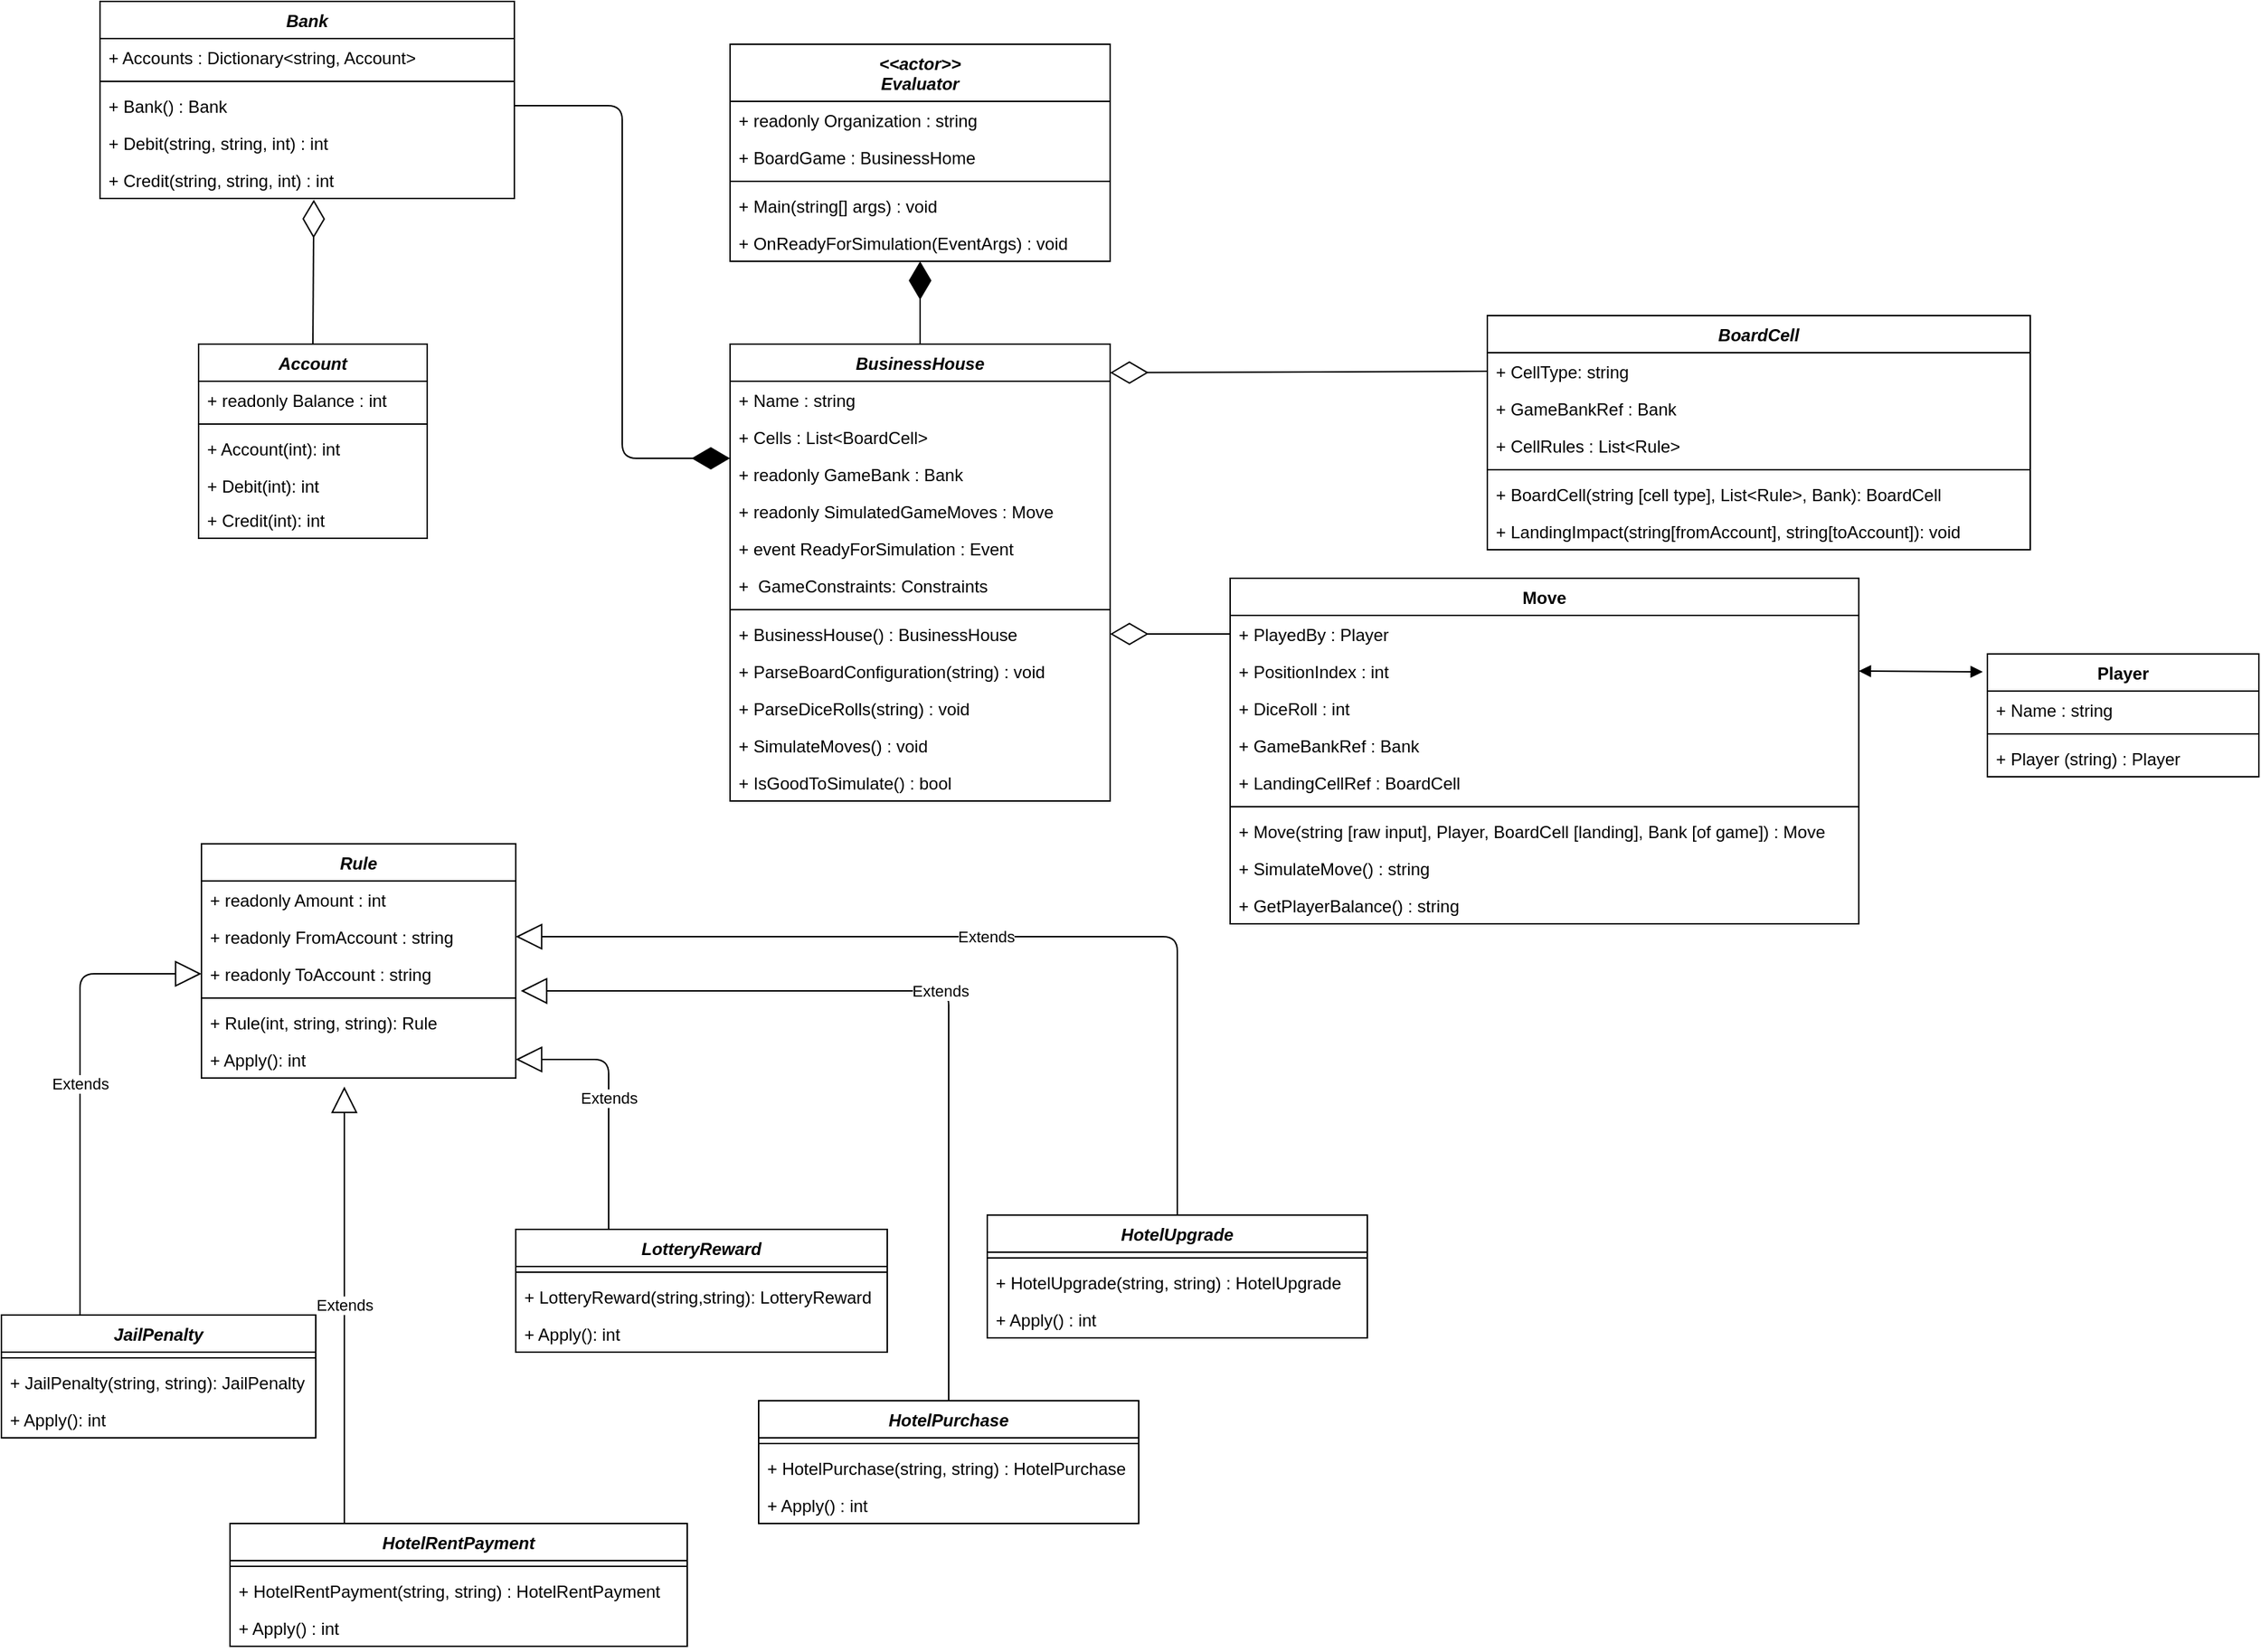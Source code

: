 <mxfile version="13.6.9" type="github">
  <diagram id="C5RBs43oDa-KdzZeNtuy" name="Page-1">
    <mxGraphModel dx="2129" dy="877" grid="1" gridSize="10" guides="1" tooltips="1" connect="1" arrows="1" fold="1" page="1" pageScale="1" pageWidth="827" pageHeight="1169" math="0" shadow="0">
      <root>
        <mxCell id="WIyWlLk6GJQsqaUBKTNV-0" />
        <mxCell id="WIyWlLk6GJQsqaUBKTNV-1" parent="WIyWlLk6GJQsqaUBKTNV-0" />
        <mxCell id="HihAyGA7tj-a0UvLhynq-6" value="" style="endArrow=diamondThin;endFill=1;endSize=24;html=1;exitX=0.5;exitY=0;exitDx=0;exitDy=0;entryX=0.5;entryY=1;entryDx=0;entryDy=0;" parent="WIyWlLk6GJQsqaUBKTNV-1" source="zkfFHV4jXpPFQw0GAbJ--17" target="zkfFHV4jXpPFQw0GAbJ--0" edge="1">
          <mxGeometry width="160" relative="1" as="geometry">
            <mxPoint x="646" y="250" as="sourcePoint" />
            <mxPoint x="636" y="220" as="targetPoint" />
          </mxGeometry>
        </mxCell>
        <mxCell id="zkfFHV4jXpPFQw0GAbJ--0" value="&lt;&lt;actor&gt;&gt;&#xa;Evaluator" style="swimlane;fontStyle=3;align=center;verticalAlign=top;childLayout=stackLayout;horizontal=1;startSize=40;horizontalStack=0;resizeParent=1;resizeLast=0;collapsible=1;marginBottom=0;rounded=0;shadow=0;strokeWidth=1;" parent="WIyWlLk6GJQsqaUBKTNV-1" vertex="1">
          <mxGeometry x="530" y="80" width="266" height="152" as="geometry">
            <mxRectangle x="230" y="140" width="160" height="26" as="alternateBounds" />
          </mxGeometry>
        </mxCell>
        <mxCell id="zkfFHV4jXpPFQw0GAbJ--2" value="+ readonly Organization : string" style="text;align=left;verticalAlign=top;spacingLeft=4;spacingRight=4;overflow=hidden;rotatable=0;points=[[0,0.5],[1,0.5]];portConstraint=eastwest;rounded=0;shadow=0;html=0;" parent="zkfFHV4jXpPFQw0GAbJ--0" vertex="1">
          <mxGeometry y="40" width="266" height="26" as="geometry" />
        </mxCell>
        <mxCell id="HihAyGA7tj-a0UvLhynq-4" value="+ BoardGame : BusinessHome" style="text;align=left;verticalAlign=top;spacingLeft=4;spacingRight=4;overflow=hidden;rotatable=0;points=[[0,0.5],[1,0.5]];portConstraint=eastwest;rounded=0;shadow=0;html=0;" parent="zkfFHV4jXpPFQw0GAbJ--0" vertex="1">
          <mxGeometry y="66" width="266" height="26" as="geometry" />
        </mxCell>
        <mxCell id="zkfFHV4jXpPFQw0GAbJ--4" value="" style="line;html=1;strokeWidth=1;align=left;verticalAlign=middle;spacingTop=-1;spacingLeft=3;spacingRight=3;rotatable=0;labelPosition=right;points=[];portConstraint=eastwest;" parent="zkfFHV4jXpPFQw0GAbJ--0" vertex="1">
          <mxGeometry y="92" width="266" height="8" as="geometry" />
        </mxCell>
        <mxCell id="zkfFHV4jXpPFQw0GAbJ--5" value="+ Main(string[] args) : void" style="text;align=left;verticalAlign=top;spacingLeft=4;spacingRight=4;overflow=hidden;rotatable=0;points=[[0,0.5],[1,0.5]];portConstraint=eastwest;" parent="zkfFHV4jXpPFQw0GAbJ--0" vertex="1">
          <mxGeometry y="100" width="266" height="26" as="geometry" />
        </mxCell>
        <mxCell id="FCZQPWacYkWtZC8OpduQ-38" value="+ OnReadyForSimulation(EventArgs) : void" style="text;align=left;verticalAlign=top;spacingLeft=4;spacingRight=4;overflow=hidden;rotatable=0;points=[[0,0.5],[1,0.5]];portConstraint=eastwest;rounded=0;shadow=0;html=0;" vertex="1" parent="zkfFHV4jXpPFQw0GAbJ--0">
          <mxGeometry y="126" width="266" height="26" as="geometry" />
        </mxCell>
        <mxCell id="zkfFHV4jXpPFQw0GAbJ--17" value="BusinessHouse" style="swimlane;fontStyle=3;align=center;verticalAlign=top;childLayout=stackLayout;horizontal=1;startSize=26;horizontalStack=0;resizeParent=1;resizeLast=0;collapsible=1;marginBottom=0;rounded=0;shadow=0;strokeWidth=1;" parent="WIyWlLk6GJQsqaUBKTNV-1" vertex="1">
          <mxGeometry x="530" y="290" width="266" height="320" as="geometry">
            <mxRectangle x="550" y="140" width="160" height="26" as="alternateBounds" />
          </mxGeometry>
        </mxCell>
        <mxCell id="DypdsGxrCisWI1uXqHy7-41" value="+ Name : string" style="text;align=left;verticalAlign=top;spacingLeft=4;spacingRight=4;overflow=hidden;rotatable=0;points=[[0,0.5],[1,0.5]];portConstraint=eastwest;rounded=0;shadow=0;html=0;" parent="zkfFHV4jXpPFQw0GAbJ--17" vertex="1">
          <mxGeometry y="26" width="266" height="26" as="geometry" />
        </mxCell>
        <mxCell id="DypdsGxrCisWI1uXqHy7-42" value="+ Cells : List&lt;BoardCell&gt;" style="text;align=left;verticalAlign=top;spacingLeft=4;spacingRight=4;overflow=hidden;rotatable=0;points=[[0,0.5],[1,0.5]];portConstraint=eastwest;rounded=0;shadow=0;html=0;" parent="zkfFHV4jXpPFQw0GAbJ--17" vertex="1">
          <mxGeometry y="52" width="266" height="26" as="geometry" />
        </mxCell>
        <mxCell id="DypdsGxrCisWI1uXqHy7-80" value="+ readonly GameBank : Bank" style="text;align=left;verticalAlign=top;spacingLeft=4;spacingRight=4;overflow=hidden;rotatable=0;points=[[0,0.5],[1,0.5]];portConstraint=eastwest;rounded=0;shadow=0;html=0;" parent="zkfFHV4jXpPFQw0GAbJ--17" vertex="1">
          <mxGeometry y="78" width="266" height="26" as="geometry" />
        </mxCell>
        <mxCell id="FCZQPWacYkWtZC8OpduQ-3" value="+ readonly SimulatedGameMoves : Move" style="text;align=left;verticalAlign=top;spacingLeft=4;spacingRight=4;overflow=hidden;rotatable=0;points=[[0,0.5],[1,0.5]];portConstraint=eastwest;rounded=0;shadow=0;html=0;" vertex="1" parent="zkfFHV4jXpPFQw0GAbJ--17">
          <mxGeometry y="104" width="266" height="26" as="geometry" />
        </mxCell>
        <mxCell id="FCZQPWacYkWtZC8OpduQ-21" value="+ event ReadyForSimulation : Event" style="text;align=left;verticalAlign=top;spacingLeft=4;spacingRight=4;overflow=hidden;rotatable=0;points=[[0,0.5],[1,0.5]];portConstraint=eastwest;rounded=0;shadow=0;html=0;" vertex="1" parent="zkfFHV4jXpPFQw0GAbJ--17">
          <mxGeometry y="130" width="266" height="26" as="geometry" />
        </mxCell>
        <mxCell id="FCZQPWacYkWtZC8OpduQ-45" value="+  GameConstraints: Constraints" style="text;align=left;verticalAlign=top;spacingLeft=4;spacingRight=4;overflow=hidden;rotatable=0;points=[[0,0.5],[1,0.5]];portConstraint=eastwest;rounded=0;shadow=0;html=0;" vertex="1" parent="zkfFHV4jXpPFQw0GAbJ--17">
          <mxGeometry y="156" width="266" height="26" as="geometry" />
        </mxCell>
        <mxCell id="DypdsGxrCisWI1uXqHy7-87" value="" style="line;strokeWidth=1;fillColor=none;align=left;verticalAlign=middle;spacingTop=-1;spacingLeft=3;spacingRight=3;rotatable=0;labelPosition=right;points=[];portConstraint=eastwest;" parent="zkfFHV4jXpPFQw0GAbJ--17" vertex="1">
          <mxGeometry y="182" width="266" height="8" as="geometry" />
        </mxCell>
        <mxCell id="DypdsGxrCisWI1uXqHy7-88" value="+ BusinessHouse() : BusinessHouse" style="text;align=left;verticalAlign=top;spacingLeft=4;spacingRight=4;overflow=hidden;rotatable=0;points=[[0,0.5],[1,0.5]];portConstraint=eastwest;rounded=0;shadow=0;html=0;" parent="zkfFHV4jXpPFQw0GAbJ--17" vertex="1">
          <mxGeometry y="190" width="266" height="26" as="geometry" />
        </mxCell>
        <mxCell id="FCZQPWacYkWtZC8OpduQ-0" value="+ ParseBoardConfiguration(string) : void" style="text;align=left;verticalAlign=top;spacingLeft=4;spacingRight=4;overflow=hidden;rotatable=0;points=[[0,0.5],[1,0.5]];portConstraint=eastwest;rounded=0;shadow=0;html=0;" vertex="1" parent="zkfFHV4jXpPFQw0GAbJ--17">
          <mxGeometry y="216" width="266" height="26" as="geometry" />
        </mxCell>
        <mxCell id="FCZQPWacYkWtZC8OpduQ-1" value="+ ParseDiceRolls(string) : void" style="text;align=left;verticalAlign=top;spacingLeft=4;spacingRight=4;overflow=hidden;rotatable=0;points=[[0,0.5],[1,0.5]];portConstraint=eastwest;rounded=0;shadow=0;html=0;" vertex="1" parent="zkfFHV4jXpPFQw0GAbJ--17">
          <mxGeometry y="242" width="266" height="26" as="geometry" />
        </mxCell>
        <mxCell id="FCZQPWacYkWtZC8OpduQ-20" value="+ SimulateMoves() : void" style="text;align=left;verticalAlign=top;spacingLeft=4;spacingRight=4;overflow=hidden;rotatable=0;points=[[0,0.5],[1,0.5]];portConstraint=eastwest;rounded=0;shadow=0;html=0;" vertex="1" parent="zkfFHV4jXpPFQw0GAbJ--17">
          <mxGeometry y="268" width="266" height="26" as="geometry" />
        </mxCell>
        <mxCell id="FCZQPWacYkWtZC8OpduQ-39" value="+ IsGoodToSimulate() : bool" style="text;align=left;verticalAlign=top;spacingLeft=4;spacingRight=4;overflow=hidden;rotatable=0;points=[[0,0.5],[1,0.5]];portConstraint=eastwest;rounded=0;shadow=0;html=0;" vertex="1" parent="zkfFHV4jXpPFQw0GAbJ--17">
          <mxGeometry y="294" width="266" height="26" as="geometry" />
        </mxCell>
        <mxCell id="DypdsGxrCisWI1uXqHy7-33" value="" style="endArrow=diamondThin;endFill=0;endSize=24;html=1;entryX=1;entryY=0.25;entryDx=0;entryDy=0;exitX=0;exitY=0.5;exitDx=0;exitDy=0;startSize=0;" parent="WIyWlLk6GJQsqaUBKTNV-1" source="DypdsGxrCisWI1uXqHy7-30" edge="1">
          <mxGeometry width="160" relative="1" as="geometry">
            <mxPoint x="880" y="430" as="sourcePoint" />
            <mxPoint x="796" y="310" as="targetPoint" />
          </mxGeometry>
        </mxCell>
        <mxCell id="DypdsGxrCisWI1uXqHy7-47" value="Bank" style="swimlane;fontStyle=3;align=center;verticalAlign=top;childLayout=stackLayout;horizontal=1;startSize=26;horizontalStack=0;resizeParent=1;resizeParentMax=0;resizeLast=0;collapsible=1;marginBottom=0;" parent="WIyWlLk6GJQsqaUBKTNV-1" vertex="1">
          <mxGeometry x="89" y="50" width="290" height="138" as="geometry" />
        </mxCell>
        <mxCell id="DypdsGxrCisWI1uXqHy7-48" value="+ Accounts : Dictionary&lt;string, Account&gt;" style="text;strokeColor=none;fillColor=none;align=left;verticalAlign=top;spacingLeft=4;spacingRight=4;overflow=hidden;rotatable=0;points=[[0,0.5],[1,0.5]];portConstraint=eastwest;" parent="DypdsGxrCisWI1uXqHy7-47" vertex="1">
          <mxGeometry y="26" width="290" height="26" as="geometry" />
        </mxCell>
        <mxCell id="DypdsGxrCisWI1uXqHy7-49" value="" style="line;strokeWidth=1;fillColor=none;align=left;verticalAlign=middle;spacingTop=-1;spacingLeft=3;spacingRight=3;rotatable=0;labelPosition=right;points=[];portConstraint=eastwest;" parent="DypdsGxrCisWI1uXqHy7-47" vertex="1">
          <mxGeometry y="52" width="290" height="8" as="geometry" />
        </mxCell>
        <mxCell id="DypdsGxrCisWI1uXqHy7-50" value="+ Bank() : Bank" style="text;strokeColor=none;fillColor=none;align=left;verticalAlign=top;spacingLeft=4;spacingRight=4;overflow=hidden;rotatable=0;points=[[0,0.5],[1,0.5]];portConstraint=eastwest;" parent="DypdsGxrCisWI1uXqHy7-47" vertex="1">
          <mxGeometry y="60" width="290" height="26" as="geometry" />
        </mxCell>
        <mxCell id="DypdsGxrCisWI1uXqHy7-57" value="+ Debit(string, string, int) : int" style="text;strokeColor=none;fillColor=none;align=left;verticalAlign=top;spacingLeft=4;spacingRight=4;overflow=hidden;rotatable=0;points=[[0,0.5],[1,0.5]];portConstraint=eastwest;" parent="DypdsGxrCisWI1uXqHy7-47" vertex="1">
          <mxGeometry y="86" width="290" height="26" as="geometry" />
        </mxCell>
        <mxCell id="DypdsGxrCisWI1uXqHy7-59" value="+ Credit(string, string, int) : int" style="text;strokeColor=none;fillColor=none;align=left;verticalAlign=top;spacingLeft=4;spacingRight=4;overflow=hidden;rotatable=0;points=[[0,0.5],[1,0.5]];portConstraint=eastwest;" parent="DypdsGxrCisWI1uXqHy7-47" vertex="1">
          <mxGeometry y="112" width="290" height="26" as="geometry" />
        </mxCell>
        <mxCell id="DypdsGxrCisWI1uXqHy7-58" value="" style="endArrow=diamondThin;endFill=0;endSize=24;html=1;exitX=0.5;exitY=0;exitDx=0;exitDy=0;startSize=0;entryX=0.516;entryY=1.033;entryDx=0;entryDy=0;entryPerimeter=0;" parent="WIyWlLk6GJQsqaUBKTNV-1" source="DypdsGxrCisWI1uXqHy7-11" target="DypdsGxrCisWI1uXqHy7-59" edge="1">
          <mxGeometry width="160" relative="1" as="geometry">
            <mxPoint x="880" y="355" as="sourcePoint" />
            <mxPoint x="231" y="190" as="targetPoint" />
          </mxGeometry>
        </mxCell>
        <mxCell id="DypdsGxrCisWI1uXqHy7-11" value="Account" style="swimlane;fontStyle=3;align=center;verticalAlign=top;childLayout=stackLayout;horizontal=1;startSize=26;horizontalStack=0;resizeParent=1;resizeParentMax=0;resizeLast=0;collapsible=1;marginBottom=0;" parent="WIyWlLk6GJQsqaUBKTNV-1" vertex="1">
          <mxGeometry x="158.0" y="290" width="160" height="136" as="geometry" />
        </mxCell>
        <mxCell id="DypdsGxrCisWI1uXqHy7-12" value="+ readonly Balance : int" style="text;strokeColor=none;fillColor=none;align=left;verticalAlign=top;spacingLeft=4;spacingRight=4;overflow=hidden;rotatable=0;points=[[0,0.5],[1,0.5]];portConstraint=eastwest;" parent="DypdsGxrCisWI1uXqHy7-11" vertex="1">
          <mxGeometry y="26" width="160" height="26" as="geometry" />
        </mxCell>
        <mxCell id="DypdsGxrCisWI1uXqHy7-13" value="" style="line;strokeWidth=1;fillColor=none;align=left;verticalAlign=middle;spacingTop=-1;spacingLeft=3;spacingRight=3;rotatable=0;labelPosition=right;points=[];portConstraint=eastwest;" parent="DypdsGxrCisWI1uXqHy7-11" vertex="1">
          <mxGeometry y="52" width="160" height="8" as="geometry" />
        </mxCell>
        <mxCell id="DypdsGxrCisWI1uXqHy7-14" value="+ Account(int): int" style="text;strokeColor=none;fillColor=none;align=left;verticalAlign=top;spacingLeft=4;spacingRight=4;overflow=hidden;rotatable=0;points=[[0,0.5],[1,0.5]];portConstraint=eastwest;" parent="DypdsGxrCisWI1uXqHy7-11" vertex="1">
          <mxGeometry y="60" width="160" height="26" as="geometry" />
        </mxCell>
        <mxCell id="DypdsGxrCisWI1uXqHy7-15" value="+ Debit(int): int" style="text;strokeColor=none;fillColor=none;align=left;verticalAlign=top;spacingLeft=4;spacingRight=4;overflow=hidden;rotatable=0;points=[[0,0.5],[1,0.5]];portConstraint=eastwest;" parent="DypdsGxrCisWI1uXqHy7-11" vertex="1">
          <mxGeometry y="86" width="160" height="24" as="geometry" />
        </mxCell>
        <mxCell id="DypdsGxrCisWI1uXqHy7-22" value="+ Credit(int): int" style="text;strokeColor=none;fillColor=none;align=left;verticalAlign=top;spacingLeft=4;spacingRight=4;overflow=hidden;rotatable=0;points=[[0,0.5],[1,0.5]];portConstraint=eastwest;" parent="DypdsGxrCisWI1uXqHy7-11" vertex="1">
          <mxGeometry y="110" width="160" height="26" as="geometry" />
        </mxCell>
        <mxCell id="DypdsGxrCisWI1uXqHy7-68" value="Extends" style="endArrow=block;endSize=16;endFill=0;html=1;exitX=0.25;exitY=0;exitDx=0;exitDy=0;entryX=0;entryY=0.5;entryDx=0;entryDy=0;edgeStyle=orthogonalEdgeStyle;" parent="WIyWlLk6GJQsqaUBKTNV-1" source="DypdsGxrCisWI1uXqHy7-43" target="DypdsGxrCisWI1uXqHy7-78" edge="1">
          <mxGeometry width="160" relative="1" as="geometry">
            <mxPoint x="140" y="600" as="sourcePoint" />
            <mxPoint x="300" y="600" as="targetPoint" />
          </mxGeometry>
        </mxCell>
        <mxCell id="DypdsGxrCisWI1uXqHy7-69" value="Extends" style="endArrow=block;endSize=16;endFill=0;html=1;exitX=0.25;exitY=0;exitDx=0;exitDy=0;entryX=1;entryY=0.5;entryDx=0;entryDy=0;edgeStyle=orthogonalEdgeStyle;" parent="WIyWlLk6GJQsqaUBKTNV-1" source="DypdsGxrCisWI1uXqHy7-60" target="DypdsGxrCisWI1uXqHy7-86" edge="1">
          <mxGeometry width="160" relative="1" as="geometry">
            <mxPoint x="130.0" y="670" as="sourcePoint" />
            <mxPoint x="200" y="563.0" as="targetPoint" />
          </mxGeometry>
        </mxCell>
        <mxCell id="DypdsGxrCisWI1uXqHy7-79" value="" style="endArrow=diamondThin;endFill=1;endSize=24;html=1;exitX=1;exitY=0.5;exitDx=0;exitDy=0;entryX=0;entryY=0.25;entryDx=0;entryDy=0;edgeStyle=orthogonalEdgeStyle;" parent="WIyWlLk6GJQsqaUBKTNV-1" source="DypdsGxrCisWI1uXqHy7-50" target="zkfFHV4jXpPFQw0GAbJ--17" edge="1">
          <mxGeometry width="160" relative="1" as="geometry">
            <mxPoint x="440.0" y="372" as="sourcePoint" />
            <mxPoint x="440.0" y="300" as="targetPoint" />
          </mxGeometry>
        </mxCell>
        <mxCell id="FCZQPWacYkWtZC8OpduQ-22" value="" style="endArrow=diamondThin;endFill=0;endSize=24;html=1;entryX=1;entryY=0.5;entryDx=0;entryDy=0;exitX=0;exitY=0.5;exitDx=0;exitDy=0;startSize=0;" edge="1" parent="WIyWlLk6GJQsqaUBKTNV-1" source="FCZQPWacYkWtZC8OpduQ-5">
          <mxGeometry width="160" relative="1" as="geometry">
            <mxPoint x="1070" y="379" as="sourcePoint" />
            <mxPoint x="796" y="493" as="targetPoint" />
          </mxGeometry>
        </mxCell>
        <mxCell id="FCZQPWacYkWtZC8OpduQ-30" value="Extends" style="endArrow=block;endSize=16;endFill=0;html=1;exitX=0.5;exitY=0;exitDx=0;exitDy=0;entryX=1.016;entryY=-0.346;entryDx=0;entryDy=0;edgeStyle=orthogonalEdgeStyle;entryPerimeter=0;" edge="1" parent="WIyWlLk6GJQsqaUBKTNV-1" source="FCZQPWacYkWtZC8OpduQ-26" target="DypdsGxrCisWI1uXqHy7-67">
          <mxGeometry width="160" relative="1" as="geometry">
            <mxPoint x="455" y="760" as="sourcePoint" />
            <mxPoint x="390" y="641" as="targetPoint" />
          </mxGeometry>
        </mxCell>
        <mxCell id="DypdsGxrCisWI1uXqHy7-64" value="Rule" style="swimlane;fontStyle=3;align=center;verticalAlign=top;childLayout=stackLayout;horizontal=1;startSize=26;horizontalStack=0;resizeParent=1;resizeParentMax=0;resizeLast=0;collapsible=1;marginBottom=0;" parent="WIyWlLk6GJQsqaUBKTNV-1" vertex="1">
          <mxGeometry x="160" y="640" width="220" height="164" as="geometry" />
        </mxCell>
        <mxCell id="DypdsGxrCisWI1uXqHy7-65" value="+ readonly Amount : int" style="text;strokeColor=none;fillColor=none;align=left;verticalAlign=top;spacingLeft=4;spacingRight=4;overflow=hidden;rotatable=0;points=[[0,0.5],[1,0.5]];portConstraint=eastwest;" parent="DypdsGxrCisWI1uXqHy7-64" vertex="1">
          <mxGeometry y="26" width="220" height="26" as="geometry" />
        </mxCell>
        <mxCell id="DypdsGxrCisWI1uXqHy7-77" value="+ readonly FromAccount : string" style="text;strokeColor=none;fillColor=none;align=left;verticalAlign=top;spacingLeft=4;spacingRight=4;overflow=hidden;rotatable=0;points=[[0,0.5],[1,0.5]];portConstraint=eastwest;" parent="DypdsGxrCisWI1uXqHy7-64" vertex="1">
          <mxGeometry y="52" width="220" height="26" as="geometry" />
        </mxCell>
        <mxCell id="DypdsGxrCisWI1uXqHy7-78" value="+ readonly ToAccount : string" style="text;strokeColor=none;fillColor=none;align=left;verticalAlign=top;spacingLeft=4;spacingRight=4;overflow=hidden;rotatable=0;points=[[0,0.5],[1,0.5]];portConstraint=eastwest;" parent="DypdsGxrCisWI1uXqHy7-64" vertex="1">
          <mxGeometry y="78" width="220" height="26" as="geometry" />
        </mxCell>
        <mxCell id="DypdsGxrCisWI1uXqHy7-66" value="" style="line;strokeWidth=1;fillColor=none;align=left;verticalAlign=middle;spacingTop=-1;spacingLeft=3;spacingRight=3;rotatable=0;labelPosition=right;points=[];portConstraint=eastwest;" parent="DypdsGxrCisWI1uXqHy7-64" vertex="1">
          <mxGeometry y="104" width="220" height="8" as="geometry" />
        </mxCell>
        <mxCell id="DypdsGxrCisWI1uXqHy7-67" value="+ Rule(int, string, string): Rule" style="text;strokeColor=none;fillColor=none;align=left;verticalAlign=top;spacingLeft=4;spacingRight=4;overflow=hidden;rotatable=0;points=[[0,0.5],[1,0.5]];portConstraint=eastwest;" parent="DypdsGxrCisWI1uXqHy7-64" vertex="1">
          <mxGeometry y="112" width="220" height="26" as="geometry" />
        </mxCell>
        <mxCell id="DypdsGxrCisWI1uXqHy7-86" value="+ Apply(): int" style="text;strokeColor=none;fillColor=none;align=left;verticalAlign=top;spacingLeft=4;spacingRight=4;overflow=hidden;rotatable=0;points=[[0,0.5],[1,0.5]];portConstraint=eastwest;" parent="DypdsGxrCisWI1uXqHy7-64" vertex="1">
          <mxGeometry y="138" width="220" height="26" as="geometry" />
        </mxCell>
        <mxCell id="DypdsGxrCisWI1uXqHy7-29" value="BoardCell" style="swimlane;fontStyle=3;align=center;verticalAlign=top;childLayout=stackLayout;horizontal=1;startSize=26;horizontalStack=0;resizeParent=1;resizeParentMax=0;resizeLast=0;collapsible=1;marginBottom=0;" parent="WIyWlLk6GJQsqaUBKTNV-1" vertex="1">
          <mxGeometry x="1060" y="270" width="380" height="164" as="geometry" />
        </mxCell>
        <mxCell id="DypdsGxrCisWI1uXqHy7-30" value="+ CellType: string" style="text;strokeColor=none;fillColor=none;align=left;verticalAlign=top;spacingLeft=4;spacingRight=4;overflow=hidden;rotatable=0;points=[[0,0.5],[1,0.5]];portConstraint=eastwest;" parent="DypdsGxrCisWI1uXqHy7-29" vertex="1">
          <mxGeometry y="26" width="380" height="26" as="geometry" />
        </mxCell>
        <mxCell id="FCZQPWacYkWtZC8OpduQ-42" value="+ GameBankRef : Bank" style="text;strokeColor=none;fillColor=none;align=left;verticalAlign=top;spacingLeft=4;spacingRight=4;overflow=hidden;rotatable=0;points=[[0,0.5],[1,0.5]];portConstraint=eastwest;" vertex="1" parent="DypdsGxrCisWI1uXqHy7-29">
          <mxGeometry y="52" width="380" height="26" as="geometry" />
        </mxCell>
        <mxCell id="FCZQPWacYkWtZC8OpduQ-41" value="+ CellRules : List&lt;Rule&gt;" style="text;strokeColor=none;fillColor=none;align=left;verticalAlign=top;spacingLeft=4;spacingRight=4;overflow=hidden;rotatable=0;points=[[0,0.5],[1,0.5]];portConstraint=eastwest;" vertex="1" parent="DypdsGxrCisWI1uXqHy7-29">
          <mxGeometry y="78" width="380" height="26" as="geometry" />
        </mxCell>
        <mxCell id="DypdsGxrCisWI1uXqHy7-31" value="" style="line;strokeWidth=1;fillColor=none;align=left;verticalAlign=middle;spacingTop=-1;spacingLeft=3;spacingRight=3;rotatable=0;labelPosition=right;points=[];portConstraint=eastwest;" parent="DypdsGxrCisWI1uXqHy7-29" vertex="1">
          <mxGeometry y="104" width="380" height="8" as="geometry" />
        </mxCell>
        <mxCell id="DypdsGxrCisWI1uXqHy7-32" value="+ BoardCell(string [cell type], List&lt;Rule&gt;, Bank): BoardCell" style="text;strokeColor=none;fillColor=none;align=left;verticalAlign=top;spacingLeft=4;spacingRight=4;overflow=hidden;rotatable=0;points=[[0,0.5],[1,0.5]];portConstraint=eastwest;" parent="DypdsGxrCisWI1uXqHy7-29" vertex="1">
          <mxGeometry y="112" width="380" height="26" as="geometry" />
        </mxCell>
        <mxCell id="FCZQPWacYkWtZC8OpduQ-40" value="+ LandingImpact(string[fromAccount], string[toAccount]): void" style="text;strokeColor=none;fillColor=none;align=left;verticalAlign=top;spacingLeft=4;spacingRight=4;overflow=hidden;rotatable=0;points=[[0,0.5],[1,0.5]];portConstraint=eastwest;" vertex="1" parent="DypdsGxrCisWI1uXqHy7-29">
          <mxGeometry y="138" width="380" height="26" as="geometry" />
        </mxCell>
        <mxCell id="DypdsGxrCisWI1uXqHy7-43" value="JailPenalty" style="swimlane;fontStyle=3;align=center;verticalAlign=top;childLayout=stackLayout;horizontal=1;startSize=26;horizontalStack=0;resizeParent=1;resizeParentMax=0;resizeLast=0;collapsible=1;marginBottom=0;" parent="WIyWlLk6GJQsqaUBKTNV-1" vertex="1">
          <mxGeometry x="20" y="970" width="220" height="86" as="geometry" />
        </mxCell>
        <mxCell id="DypdsGxrCisWI1uXqHy7-45" value="" style="line;strokeWidth=1;fillColor=none;align=left;verticalAlign=middle;spacingTop=-1;spacingLeft=3;spacingRight=3;rotatable=0;labelPosition=right;points=[];portConstraint=eastwest;" parent="DypdsGxrCisWI1uXqHy7-43" vertex="1">
          <mxGeometry y="26" width="220" height="8" as="geometry" />
        </mxCell>
        <mxCell id="DypdsGxrCisWI1uXqHy7-46" value="+ JailPenalty(string, string): JailPenalty" style="text;strokeColor=none;fillColor=none;align=left;verticalAlign=top;spacingLeft=4;spacingRight=4;overflow=hidden;rotatable=0;points=[[0,0.5],[1,0.5]];portConstraint=eastwest;" parent="DypdsGxrCisWI1uXqHy7-43" vertex="1">
          <mxGeometry y="34" width="220" height="26" as="geometry" />
        </mxCell>
        <mxCell id="FCZQPWacYkWtZC8OpduQ-23" value="+ Apply(): int" style="text;strokeColor=none;fillColor=none;align=left;verticalAlign=top;spacingLeft=4;spacingRight=4;overflow=hidden;rotatable=0;points=[[0,0.5],[1,0.5]];portConstraint=eastwest;" vertex="1" parent="DypdsGxrCisWI1uXqHy7-43">
          <mxGeometry y="60" width="220" height="26" as="geometry" />
        </mxCell>
        <mxCell id="DypdsGxrCisWI1uXqHy7-60" value="LotteryReward" style="swimlane;fontStyle=3;align=center;verticalAlign=top;childLayout=stackLayout;horizontal=1;startSize=26;horizontalStack=0;resizeParent=1;resizeParentMax=0;resizeLast=0;collapsible=1;marginBottom=0;" parent="WIyWlLk6GJQsqaUBKTNV-1" vertex="1">
          <mxGeometry x="380" y="910" width="260" height="86" as="geometry" />
        </mxCell>
        <mxCell id="DypdsGxrCisWI1uXqHy7-62" value="" style="line;strokeWidth=1;fillColor=none;align=left;verticalAlign=middle;spacingTop=-1;spacingLeft=3;spacingRight=3;rotatable=0;labelPosition=right;points=[];portConstraint=eastwest;" parent="DypdsGxrCisWI1uXqHy7-60" vertex="1">
          <mxGeometry y="26" width="260" height="8" as="geometry" />
        </mxCell>
        <mxCell id="DypdsGxrCisWI1uXqHy7-63" value="+ LotteryReward(string,string): LotteryReward" style="text;strokeColor=none;fillColor=none;align=left;verticalAlign=top;spacingLeft=4;spacingRight=4;overflow=hidden;rotatable=0;points=[[0,0.5],[1,0.5]];portConstraint=eastwest;" parent="DypdsGxrCisWI1uXqHy7-60" vertex="1">
          <mxGeometry y="34" width="260" height="26" as="geometry" />
        </mxCell>
        <mxCell id="FCZQPWacYkWtZC8OpduQ-24" value="+ Apply(): int" style="text;strokeColor=none;fillColor=none;align=left;verticalAlign=top;spacingLeft=4;spacingRight=4;overflow=hidden;rotatable=0;points=[[0,0.5],[1,0.5]];portConstraint=eastwest;" vertex="1" parent="DypdsGxrCisWI1uXqHy7-60">
          <mxGeometry y="60" width="260" height="26" as="geometry" />
        </mxCell>
        <mxCell id="FCZQPWacYkWtZC8OpduQ-26" value="HotelPurchase" style="swimlane;fontStyle=3;align=center;verticalAlign=top;childLayout=stackLayout;horizontal=1;startSize=26;horizontalStack=0;resizeParent=1;resizeParentMax=0;resizeLast=0;collapsible=1;marginBottom=0;" vertex="1" parent="WIyWlLk6GJQsqaUBKTNV-1">
          <mxGeometry x="550" y="1030" width="266" height="86" as="geometry" />
        </mxCell>
        <mxCell id="FCZQPWacYkWtZC8OpduQ-27" value="" style="line;strokeWidth=1;fillColor=none;align=left;verticalAlign=middle;spacingTop=-1;spacingLeft=3;spacingRight=3;rotatable=0;labelPosition=right;points=[];portConstraint=eastwest;" vertex="1" parent="FCZQPWacYkWtZC8OpduQ-26">
          <mxGeometry y="26" width="266" height="8" as="geometry" />
        </mxCell>
        <mxCell id="FCZQPWacYkWtZC8OpduQ-28" value="+ HotelPurchase(string, string) : HotelPurchase" style="text;strokeColor=none;fillColor=none;align=left;verticalAlign=top;spacingLeft=4;spacingRight=4;overflow=hidden;rotatable=0;points=[[0,0.5],[1,0.5]];portConstraint=eastwest;" vertex="1" parent="FCZQPWacYkWtZC8OpduQ-26">
          <mxGeometry y="34" width="266" height="26" as="geometry" />
        </mxCell>
        <mxCell id="FCZQPWacYkWtZC8OpduQ-29" value="+ Apply() : int" style="text;strokeColor=none;fillColor=none;align=left;verticalAlign=top;spacingLeft=4;spacingRight=4;overflow=hidden;rotatable=0;points=[[0,0.5],[1,0.5]];portConstraint=eastwest;" vertex="1" parent="FCZQPWacYkWtZC8OpduQ-26">
          <mxGeometry y="60" width="266" height="26" as="geometry" />
        </mxCell>
        <mxCell id="FCZQPWacYkWtZC8OpduQ-31" value="Extends" style="endArrow=block;endSize=16;endFill=0;html=1;exitX=0.5;exitY=0;exitDx=0;exitDy=0;entryX=1;entryY=0.5;entryDx=0;entryDy=0;edgeStyle=orthogonalEdgeStyle;" edge="1" parent="WIyWlLk6GJQsqaUBKTNV-1" source="DypdsGxrCisWI1uXqHy7-81" target="DypdsGxrCisWI1uXqHy7-77">
          <mxGeometry width="160" relative="1" as="geometry">
            <mxPoint x="693" y="1040" as="sourcePoint" />
            <mxPoint x="393.52" y="753.004" as="targetPoint" />
          </mxGeometry>
        </mxCell>
        <mxCell id="DypdsGxrCisWI1uXqHy7-81" value="HotelUpgrade" style="swimlane;fontStyle=3;align=center;verticalAlign=top;childLayout=stackLayout;horizontal=1;startSize=26;horizontalStack=0;resizeParent=1;resizeParentMax=0;resizeLast=0;collapsible=1;marginBottom=0;" parent="WIyWlLk6GJQsqaUBKTNV-1" vertex="1">
          <mxGeometry x="710" y="900" width="266" height="86" as="geometry" />
        </mxCell>
        <mxCell id="DypdsGxrCisWI1uXqHy7-83" value="" style="line;strokeWidth=1;fillColor=none;align=left;verticalAlign=middle;spacingTop=-1;spacingLeft=3;spacingRight=3;rotatable=0;labelPosition=right;points=[];portConstraint=eastwest;" parent="DypdsGxrCisWI1uXqHy7-81" vertex="1">
          <mxGeometry y="26" width="266" height="8" as="geometry" />
        </mxCell>
        <mxCell id="DypdsGxrCisWI1uXqHy7-84" value="+ HotelUpgrade(string, string) : HotelUpgrade" style="text;strokeColor=none;fillColor=none;align=left;verticalAlign=top;spacingLeft=4;spacingRight=4;overflow=hidden;rotatable=0;points=[[0,0.5],[1,0.5]];portConstraint=eastwest;" parent="DypdsGxrCisWI1uXqHy7-81" vertex="1">
          <mxGeometry y="34" width="266" height="26" as="geometry" />
        </mxCell>
        <mxCell id="FCZQPWacYkWtZC8OpduQ-25" value="+ Apply() : int" style="text;strokeColor=none;fillColor=none;align=left;verticalAlign=top;spacingLeft=4;spacingRight=4;overflow=hidden;rotatable=0;points=[[0,0.5],[1,0.5]];portConstraint=eastwest;" vertex="1" parent="DypdsGxrCisWI1uXqHy7-81">
          <mxGeometry y="60" width="266" height="26" as="geometry" />
        </mxCell>
        <mxCell id="FCZQPWacYkWtZC8OpduQ-4" value="Move" style="swimlane;fontStyle=1;align=center;verticalAlign=top;childLayout=stackLayout;horizontal=1;startSize=26;horizontalStack=0;resizeParent=1;resizeParentMax=0;resizeLast=0;collapsible=1;marginBottom=0;" vertex="1" parent="WIyWlLk6GJQsqaUBKTNV-1">
          <mxGeometry x="880" y="454" width="440" height="242" as="geometry" />
        </mxCell>
        <mxCell id="FCZQPWacYkWtZC8OpduQ-5" value="+ PlayedBy : Player" style="text;strokeColor=none;fillColor=none;align=left;verticalAlign=top;spacingLeft=4;spacingRight=4;overflow=hidden;rotatable=0;points=[[0,0.5],[1,0.5]];portConstraint=eastwest;" vertex="1" parent="FCZQPWacYkWtZC8OpduQ-4">
          <mxGeometry y="26" width="440" height="26" as="geometry" />
        </mxCell>
        <mxCell id="FCZQPWacYkWtZC8OpduQ-8" value="+ PositionIndex : int" style="text;strokeColor=none;fillColor=none;align=left;verticalAlign=top;spacingLeft=4;spacingRight=4;overflow=hidden;rotatable=0;points=[[0,0.5],[1,0.5]];portConstraint=eastwest;" vertex="1" parent="FCZQPWacYkWtZC8OpduQ-4">
          <mxGeometry y="52" width="440" height="26" as="geometry" />
        </mxCell>
        <mxCell id="FCZQPWacYkWtZC8OpduQ-9" value="+ DiceRoll : int" style="text;strokeColor=none;fillColor=none;align=left;verticalAlign=top;spacingLeft=4;spacingRight=4;overflow=hidden;rotatable=0;points=[[0,0.5],[1,0.5]];portConstraint=eastwest;" vertex="1" parent="FCZQPWacYkWtZC8OpduQ-4">
          <mxGeometry y="78" width="440" height="26" as="geometry" />
        </mxCell>
        <mxCell id="FCZQPWacYkWtZC8OpduQ-43" value="+ GameBankRef : Bank" style="text;strokeColor=none;fillColor=none;align=left;verticalAlign=top;spacingLeft=4;spacingRight=4;overflow=hidden;rotatable=0;points=[[0,0.5],[1,0.5]];portConstraint=eastwest;" vertex="1" parent="FCZQPWacYkWtZC8OpduQ-4">
          <mxGeometry y="104" width="440" height="26" as="geometry" />
        </mxCell>
        <mxCell id="FCZQPWacYkWtZC8OpduQ-44" value="+ LandingCellRef : BoardCell" style="text;strokeColor=none;fillColor=none;align=left;verticalAlign=top;spacingLeft=4;spacingRight=4;overflow=hidden;rotatable=0;points=[[0,0.5],[1,0.5]];portConstraint=eastwest;" vertex="1" parent="FCZQPWacYkWtZC8OpduQ-4">
          <mxGeometry y="130" width="440" height="26" as="geometry" />
        </mxCell>
        <mxCell id="FCZQPWacYkWtZC8OpduQ-6" value="" style="line;strokeWidth=1;fillColor=none;align=left;verticalAlign=middle;spacingTop=-1;spacingLeft=3;spacingRight=3;rotatable=0;labelPosition=right;points=[];portConstraint=eastwest;" vertex="1" parent="FCZQPWacYkWtZC8OpduQ-4">
          <mxGeometry y="156" width="440" height="8" as="geometry" />
        </mxCell>
        <mxCell id="FCZQPWacYkWtZC8OpduQ-7" value="+ Move(string [raw input], Player, BoardCell [landing], Bank [of game]) : Move" style="text;strokeColor=none;fillColor=none;align=left;verticalAlign=top;spacingLeft=4;spacingRight=4;overflow=hidden;rotatable=0;points=[[0,0.5],[1,0.5]];portConstraint=eastwest;" vertex="1" parent="FCZQPWacYkWtZC8OpduQ-4">
          <mxGeometry y="164" width="440" height="26" as="geometry" />
        </mxCell>
        <mxCell id="FCZQPWacYkWtZC8OpduQ-17" value="+ SimulateMove() : string" style="text;strokeColor=none;fillColor=none;align=left;verticalAlign=top;spacingLeft=4;spacingRight=4;overflow=hidden;rotatable=0;points=[[0,0.5],[1,0.5]];portConstraint=eastwest;" vertex="1" parent="FCZQPWacYkWtZC8OpduQ-4">
          <mxGeometry y="190" width="440" height="26" as="geometry" />
        </mxCell>
        <mxCell id="FCZQPWacYkWtZC8OpduQ-18" value="+ GetPlayerBalance() : string" style="text;strokeColor=none;fillColor=none;align=left;verticalAlign=top;spacingLeft=4;spacingRight=4;overflow=hidden;rotatable=0;points=[[0,0.5],[1,0.5]];portConstraint=eastwest;" vertex="1" parent="FCZQPWacYkWtZC8OpduQ-4">
          <mxGeometry y="216" width="440" height="26" as="geometry" />
        </mxCell>
        <mxCell id="FCZQPWacYkWtZC8OpduQ-10" value="Player" style="swimlane;fontStyle=1;align=center;verticalAlign=top;childLayout=stackLayout;horizontal=1;startSize=26;horizontalStack=0;resizeParent=1;resizeParentMax=0;resizeLast=0;collapsible=1;marginBottom=0;" vertex="1" parent="WIyWlLk6GJQsqaUBKTNV-1">
          <mxGeometry x="1410" y="507" width="190" height="86" as="geometry" />
        </mxCell>
        <mxCell id="FCZQPWacYkWtZC8OpduQ-11" value="+ Name : string" style="text;strokeColor=none;fillColor=none;align=left;verticalAlign=top;spacingLeft=4;spacingRight=4;overflow=hidden;rotatable=0;points=[[0,0.5],[1,0.5]];portConstraint=eastwest;" vertex="1" parent="FCZQPWacYkWtZC8OpduQ-10">
          <mxGeometry y="26" width="190" height="26" as="geometry" />
        </mxCell>
        <mxCell id="FCZQPWacYkWtZC8OpduQ-12" value="" style="line;strokeWidth=1;fillColor=none;align=left;verticalAlign=middle;spacingTop=-1;spacingLeft=3;spacingRight=3;rotatable=0;labelPosition=right;points=[];portConstraint=eastwest;" vertex="1" parent="FCZQPWacYkWtZC8OpduQ-10">
          <mxGeometry y="52" width="190" height="8" as="geometry" />
        </mxCell>
        <mxCell id="FCZQPWacYkWtZC8OpduQ-13" value="+ Player (string) : Player" style="text;strokeColor=none;fillColor=none;align=left;verticalAlign=top;spacingLeft=4;spacingRight=4;overflow=hidden;rotatable=0;points=[[0,0.5],[1,0.5]];portConstraint=eastwest;" vertex="1" parent="FCZQPWacYkWtZC8OpduQ-10">
          <mxGeometry y="60" width="190" height="26" as="geometry" />
        </mxCell>
        <mxCell id="FCZQPWacYkWtZC8OpduQ-32" value="HotelRentPayment" style="swimlane;fontStyle=3;align=center;verticalAlign=top;childLayout=stackLayout;horizontal=1;startSize=26;horizontalStack=0;resizeParent=1;resizeParentMax=0;resizeLast=0;collapsible=1;marginBottom=0;" vertex="1" parent="WIyWlLk6GJQsqaUBKTNV-1">
          <mxGeometry x="180" y="1116" width="320" height="86" as="geometry" />
        </mxCell>
        <mxCell id="FCZQPWacYkWtZC8OpduQ-33" value="" style="line;strokeWidth=1;fillColor=none;align=left;verticalAlign=middle;spacingTop=-1;spacingLeft=3;spacingRight=3;rotatable=0;labelPosition=right;points=[];portConstraint=eastwest;" vertex="1" parent="FCZQPWacYkWtZC8OpduQ-32">
          <mxGeometry y="26" width="320" height="8" as="geometry" />
        </mxCell>
        <mxCell id="FCZQPWacYkWtZC8OpduQ-34" value="+ HotelRentPayment(string, string) : HotelRentPayment" style="text;strokeColor=none;fillColor=none;align=left;verticalAlign=top;spacingLeft=4;spacingRight=4;overflow=hidden;rotatable=0;points=[[0,0.5],[1,0.5]];portConstraint=eastwest;" vertex="1" parent="FCZQPWacYkWtZC8OpduQ-32">
          <mxGeometry y="34" width="320" height="26" as="geometry" />
        </mxCell>
        <mxCell id="FCZQPWacYkWtZC8OpduQ-35" value="+ Apply() : int" style="text;strokeColor=none;fillColor=none;align=left;verticalAlign=top;spacingLeft=4;spacingRight=4;overflow=hidden;rotatable=0;points=[[0,0.5],[1,0.5]];portConstraint=eastwest;" vertex="1" parent="FCZQPWacYkWtZC8OpduQ-32">
          <mxGeometry y="60" width="320" height="26" as="geometry" />
        </mxCell>
        <mxCell id="FCZQPWacYkWtZC8OpduQ-36" value="Extends" style="endArrow=block;endSize=16;endFill=0;html=1;exitX=0.25;exitY=0;exitDx=0;exitDy=0;edgeStyle=orthogonalEdgeStyle;" edge="1" parent="WIyWlLk6GJQsqaUBKTNV-1" source="FCZQPWacYkWtZC8OpduQ-32">
          <mxGeometry width="160" relative="1" as="geometry">
            <mxPoint x="693" y="1040" as="sourcePoint" />
            <mxPoint x="260" y="810" as="targetPoint" />
          </mxGeometry>
        </mxCell>
        <mxCell id="FCZQPWacYkWtZC8OpduQ-37" value="" style="endArrow=block;startArrow=block;endFill=1;startFill=1;html=1;exitX=1;exitY=0.5;exitDx=0;exitDy=0;entryX=-0.017;entryY=0.146;entryDx=0;entryDy=0;entryPerimeter=0;" edge="1" parent="WIyWlLk6GJQsqaUBKTNV-1" source="FCZQPWacYkWtZC8OpduQ-8" target="FCZQPWacYkWtZC8OpduQ-10">
          <mxGeometry width="160" relative="1" as="geometry">
            <mxPoint x="1160" y="560" as="sourcePoint" />
            <mxPoint x="1320" y="560" as="targetPoint" />
          </mxGeometry>
        </mxCell>
      </root>
    </mxGraphModel>
  </diagram>
</mxfile>
